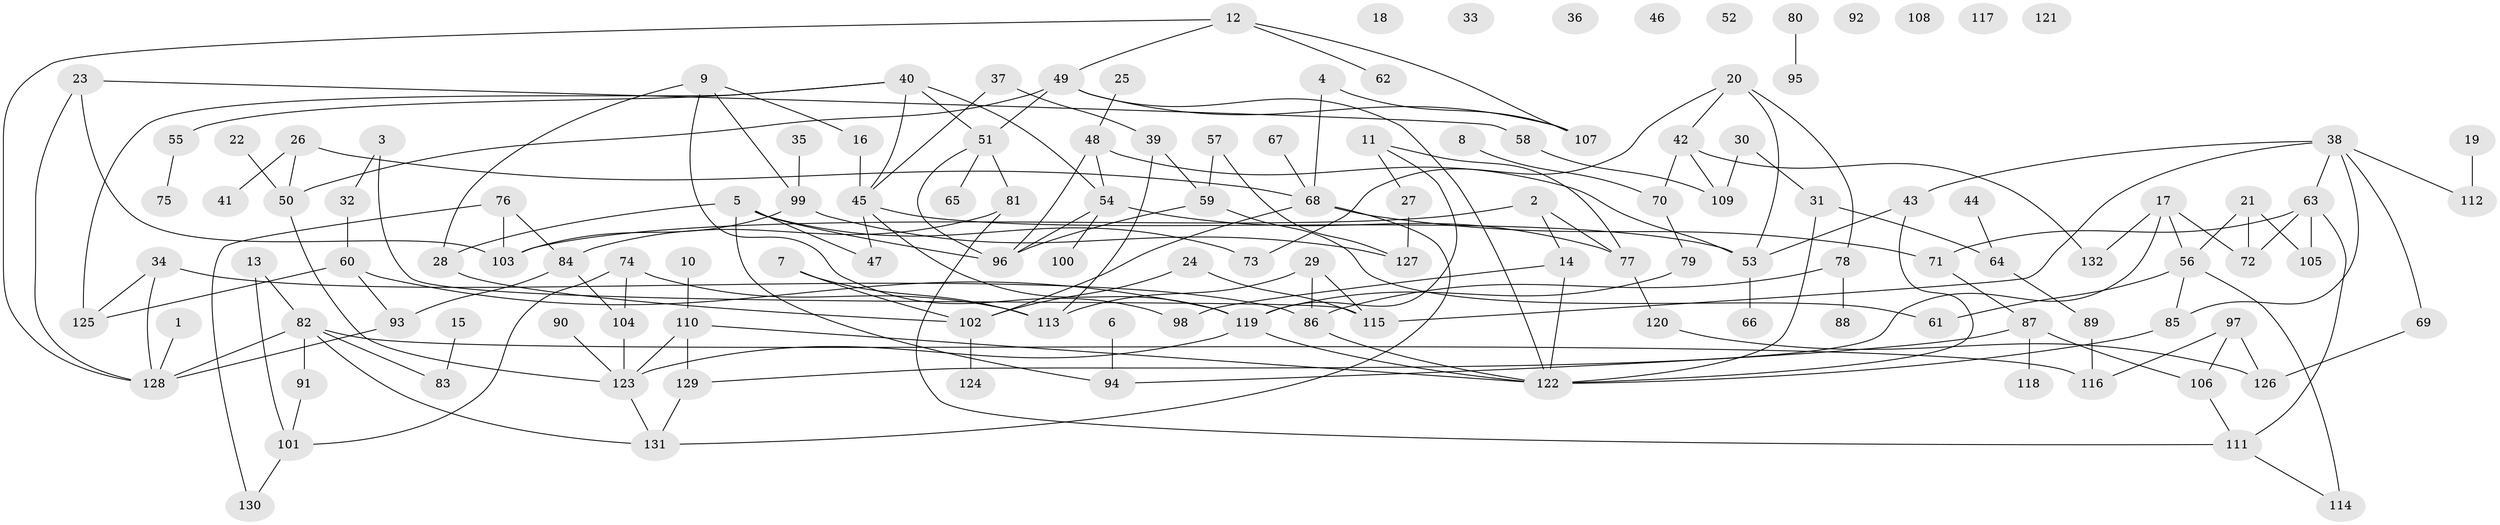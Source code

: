 // Generated by graph-tools (version 1.1) at 2025/49/03/09/25 03:49:12]
// undirected, 132 vertices, 181 edges
graph export_dot {
graph [start="1"]
  node [color=gray90,style=filled];
  1;
  2;
  3;
  4;
  5;
  6;
  7;
  8;
  9;
  10;
  11;
  12;
  13;
  14;
  15;
  16;
  17;
  18;
  19;
  20;
  21;
  22;
  23;
  24;
  25;
  26;
  27;
  28;
  29;
  30;
  31;
  32;
  33;
  34;
  35;
  36;
  37;
  38;
  39;
  40;
  41;
  42;
  43;
  44;
  45;
  46;
  47;
  48;
  49;
  50;
  51;
  52;
  53;
  54;
  55;
  56;
  57;
  58;
  59;
  60;
  61;
  62;
  63;
  64;
  65;
  66;
  67;
  68;
  69;
  70;
  71;
  72;
  73;
  74;
  75;
  76;
  77;
  78;
  79;
  80;
  81;
  82;
  83;
  84;
  85;
  86;
  87;
  88;
  89;
  90;
  91;
  92;
  93;
  94;
  95;
  96;
  97;
  98;
  99;
  100;
  101;
  102;
  103;
  104;
  105;
  106;
  107;
  108;
  109;
  110;
  111;
  112;
  113;
  114;
  115;
  116;
  117;
  118;
  119;
  120;
  121;
  122;
  123;
  124;
  125;
  126;
  127;
  128;
  129;
  130;
  131;
  132;
  1 -- 128;
  2 -- 14;
  2 -- 77;
  2 -- 103;
  3 -- 32;
  3 -- 115;
  4 -- 68;
  4 -- 107;
  5 -- 28;
  5 -- 47;
  5 -- 73;
  5 -- 94;
  5 -- 96;
  6 -- 94;
  7 -- 102;
  7 -- 113;
  8 -- 70;
  9 -- 16;
  9 -- 28;
  9 -- 98;
  9 -- 99;
  10 -- 110;
  11 -- 27;
  11 -- 77;
  11 -- 119;
  12 -- 49;
  12 -- 62;
  12 -- 107;
  12 -- 128;
  13 -- 82;
  13 -- 101;
  14 -- 98;
  14 -- 122;
  15 -- 83;
  16 -- 45;
  17 -- 56;
  17 -- 72;
  17 -- 129;
  17 -- 132;
  19 -- 112;
  20 -- 42;
  20 -- 53;
  20 -- 73;
  20 -- 78;
  21 -- 56;
  21 -- 72;
  21 -- 105;
  22 -- 50;
  23 -- 58;
  23 -- 103;
  23 -- 128;
  24 -- 102;
  24 -- 115;
  25 -- 48;
  26 -- 41;
  26 -- 50;
  26 -- 68;
  27 -- 127;
  28 -- 102;
  29 -- 86;
  29 -- 113;
  29 -- 115;
  30 -- 31;
  30 -- 109;
  31 -- 64;
  31 -- 122;
  32 -- 60;
  34 -- 86;
  34 -- 125;
  34 -- 128;
  35 -- 99;
  37 -- 39;
  37 -- 45;
  38 -- 43;
  38 -- 63;
  38 -- 69;
  38 -- 85;
  38 -- 112;
  38 -- 115;
  39 -- 59;
  39 -- 113;
  40 -- 45;
  40 -- 51;
  40 -- 54;
  40 -- 55;
  40 -- 125;
  42 -- 70;
  42 -- 109;
  42 -- 132;
  43 -- 53;
  43 -- 122;
  44 -- 64;
  45 -- 47;
  45 -- 53;
  45 -- 119;
  48 -- 53;
  48 -- 54;
  48 -- 96;
  49 -- 50;
  49 -- 51;
  49 -- 107;
  49 -- 122;
  50 -- 123;
  51 -- 65;
  51 -- 81;
  51 -- 96;
  53 -- 66;
  54 -- 77;
  54 -- 96;
  54 -- 100;
  55 -- 75;
  56 -- 61;
  56 -- 85;
  56 -- 114;
  57 -- 59;
  57 -- 127;
  58 -- 109;
  59 -- 61;
  59 -- 96;
  60 -- 93;
  60 -- 119;
  60 -- 125;
  63 -- 71;
  63 -- 72;
  63 -- 105;
  63 -- 111;
  64 -- 89;
  67 -- 68;
  68 -- 71;
  68 -- 102;
  68 -- 131;
  69 -- 126;
  70 -- 79;
  71 -- 87;
  74 -- 101;
  74 -- 104;
  74 -- 113;
  76 -- 84;
  76 -- 103;
  76 -- 130;
  77 -- 120;
  78 -- 86;
  78 -- 88;
  79 -- 119;
  80 -- 95;
  81 -- 84;
  81 -- 111;
  82 -- 83;
  82 -- 91;
  82 -- 116;
  82 -- 128;
  82 -- 131;
  84 -- 93;
  84 -- 104;
  85 -- 122;
  86 -- 122;
  87 -- 94;
  87 -- 106;
  87 -- 118;
  89 -- 116;
  90 -- 123;
  91 -- 101;
  93 -- 128;
  97 -- 106;
  97 -- 116;
  97 -- 126;
  99 -- 103;
  99 -- 127;
  101 -- 130;
  102 -- 124;
  104 -- 123;
  106 -- 111;
  110 -- 122;
  110 -- 123;
  110 -- 129;
  111 -- 114;
  119 -- 122;
  119 -- 123;
  120 -- 126;
  123 -- 131;
  129 -- 131;
}
